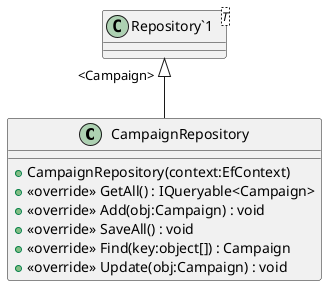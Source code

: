 @startuml
class CampaignRepository {
    + CampaignRepository(context:EfContext)
    + <<override>> GetAll() : IQueryable<Campaign>
    + <<override>> Add(obj:Campaign) : void
    + <<override>> SaveAll() : void
    + <<override>> Find(key:object[]) : Campaign
    + <<override>> Update(obj:Campaign) : void
}
class "Repository`1"<T> {
}
"Repository`1" "<Campaign>" <|-- CampaignRepository
@enduml
